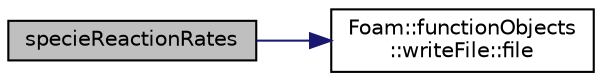 digraph "specieReactionRates"
{
  bgcolor="transparent";
  edge [fontname="Helvetica",fontsize="10",labelfontname="Helvetica",labelfontsize="10"];
  node [fontname="Helvetica",fontsize="10",shape=record];
  rankdir="LR";
  Node1 [label="specieReactionRates",height=0.2,width=0.4,color="black", fillcolor="grey75", style="filled" fontcolor="black"];
  Node1 -> Node2 [color="midnightblue",fontsize="10",style="solid",fontname="Helvetica"];
  Node2 [label="Foam::functionObjects\l::writeFile::file",height=0.2,width=0.4,color="black",URL="$classFoam_1_1functionObjects_1_1writeFile.html#aa14822a6edd4ec6d642d61132850f2b4",tooltip="Return access to the file (if only 1) "];
}
